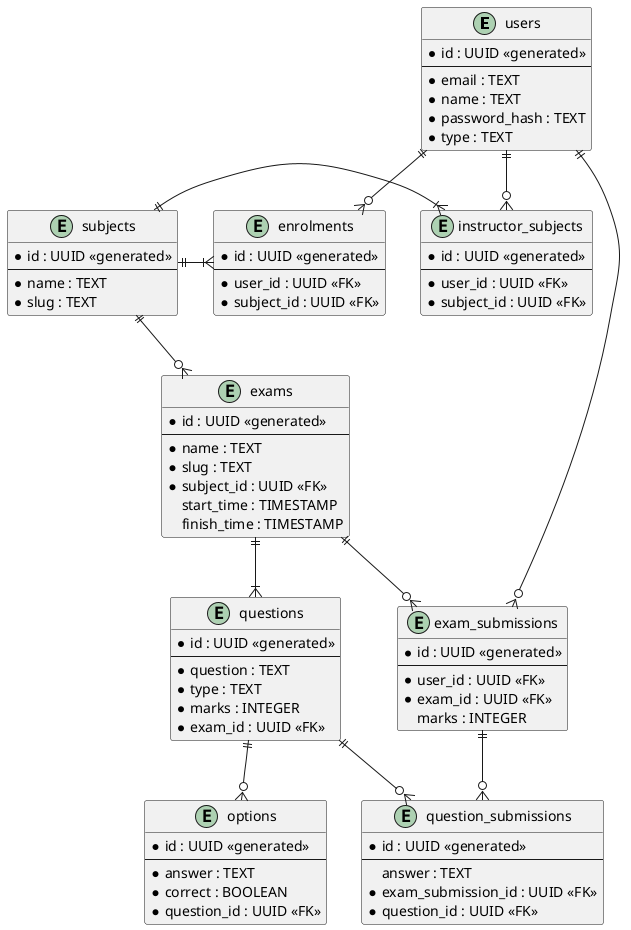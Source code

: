 @startuml ER Diagram

entity users {
    * id : UUID <<generated>>
    --
    * email : TEXT
    * name : TEXT
    * password_hash : TEXT
    * type : TEXT
}

entity subjects {
    * id : UUID <<generated>>
    --
    * name : TEXT
    * slug : TEXT
}

entity exams {
    * id : UUID <<generated>>
    --
    * name : TEXT
    * slug : TEXT
    * subject_id : UUID <<FK>>
    start_time : TIMESTAMP
    finish_time : TIMESTAMP
}

entity questions {
    * id : UUID <<generated>>
    --
    * question : TEXT
    * type : TEXT
    * marks : INTEGER
    * exam_id : UUID <<FK>>
}

entity options {
    * id : UUID <<generated>>
    --
    * answer : TEXT
    * correct : BOOLEAN
    * question_id : UUID <<FK>>
}

entity exam_submissions {
    * id : UUID <<generated>>
    --
    * user_id : UUID <<FK>>
    * exam_id : UUID <<FK>>
    marks : INTEGER
}

entity question_submissions {
    * id : UUID <<generated>>
    --
    answer : TEXT
    * exam_submission_id : UUID <<FK>>
    * question_id : UUID <<FK>>
}

entity instructor_subjects {
    * id : UUID <<generated>>
    --
    * user_id : UUID <<FK>>
    * subject_id : UUID <<FK>>
}

entity enrolments {
    * id : UUID <<generated>>
    --
    * user_id : UUID <<FK>>
    * subject_id : UUID <<FK>>
}

subjects ||--o{ exams
exams ||--|{ questions
users ||--o{ exam_submissions
exams ||--o{ exam_submissions
exam_submissions ||--o{ question_submissions
questions ||--o{ question_submissions
questions ||--o{ options

users ||--o{ instructor_subjects
users ||--o{ enrolments

subjects ||-|{ instructor_subjects
subjects ||-|{ enrolments

@enduml
